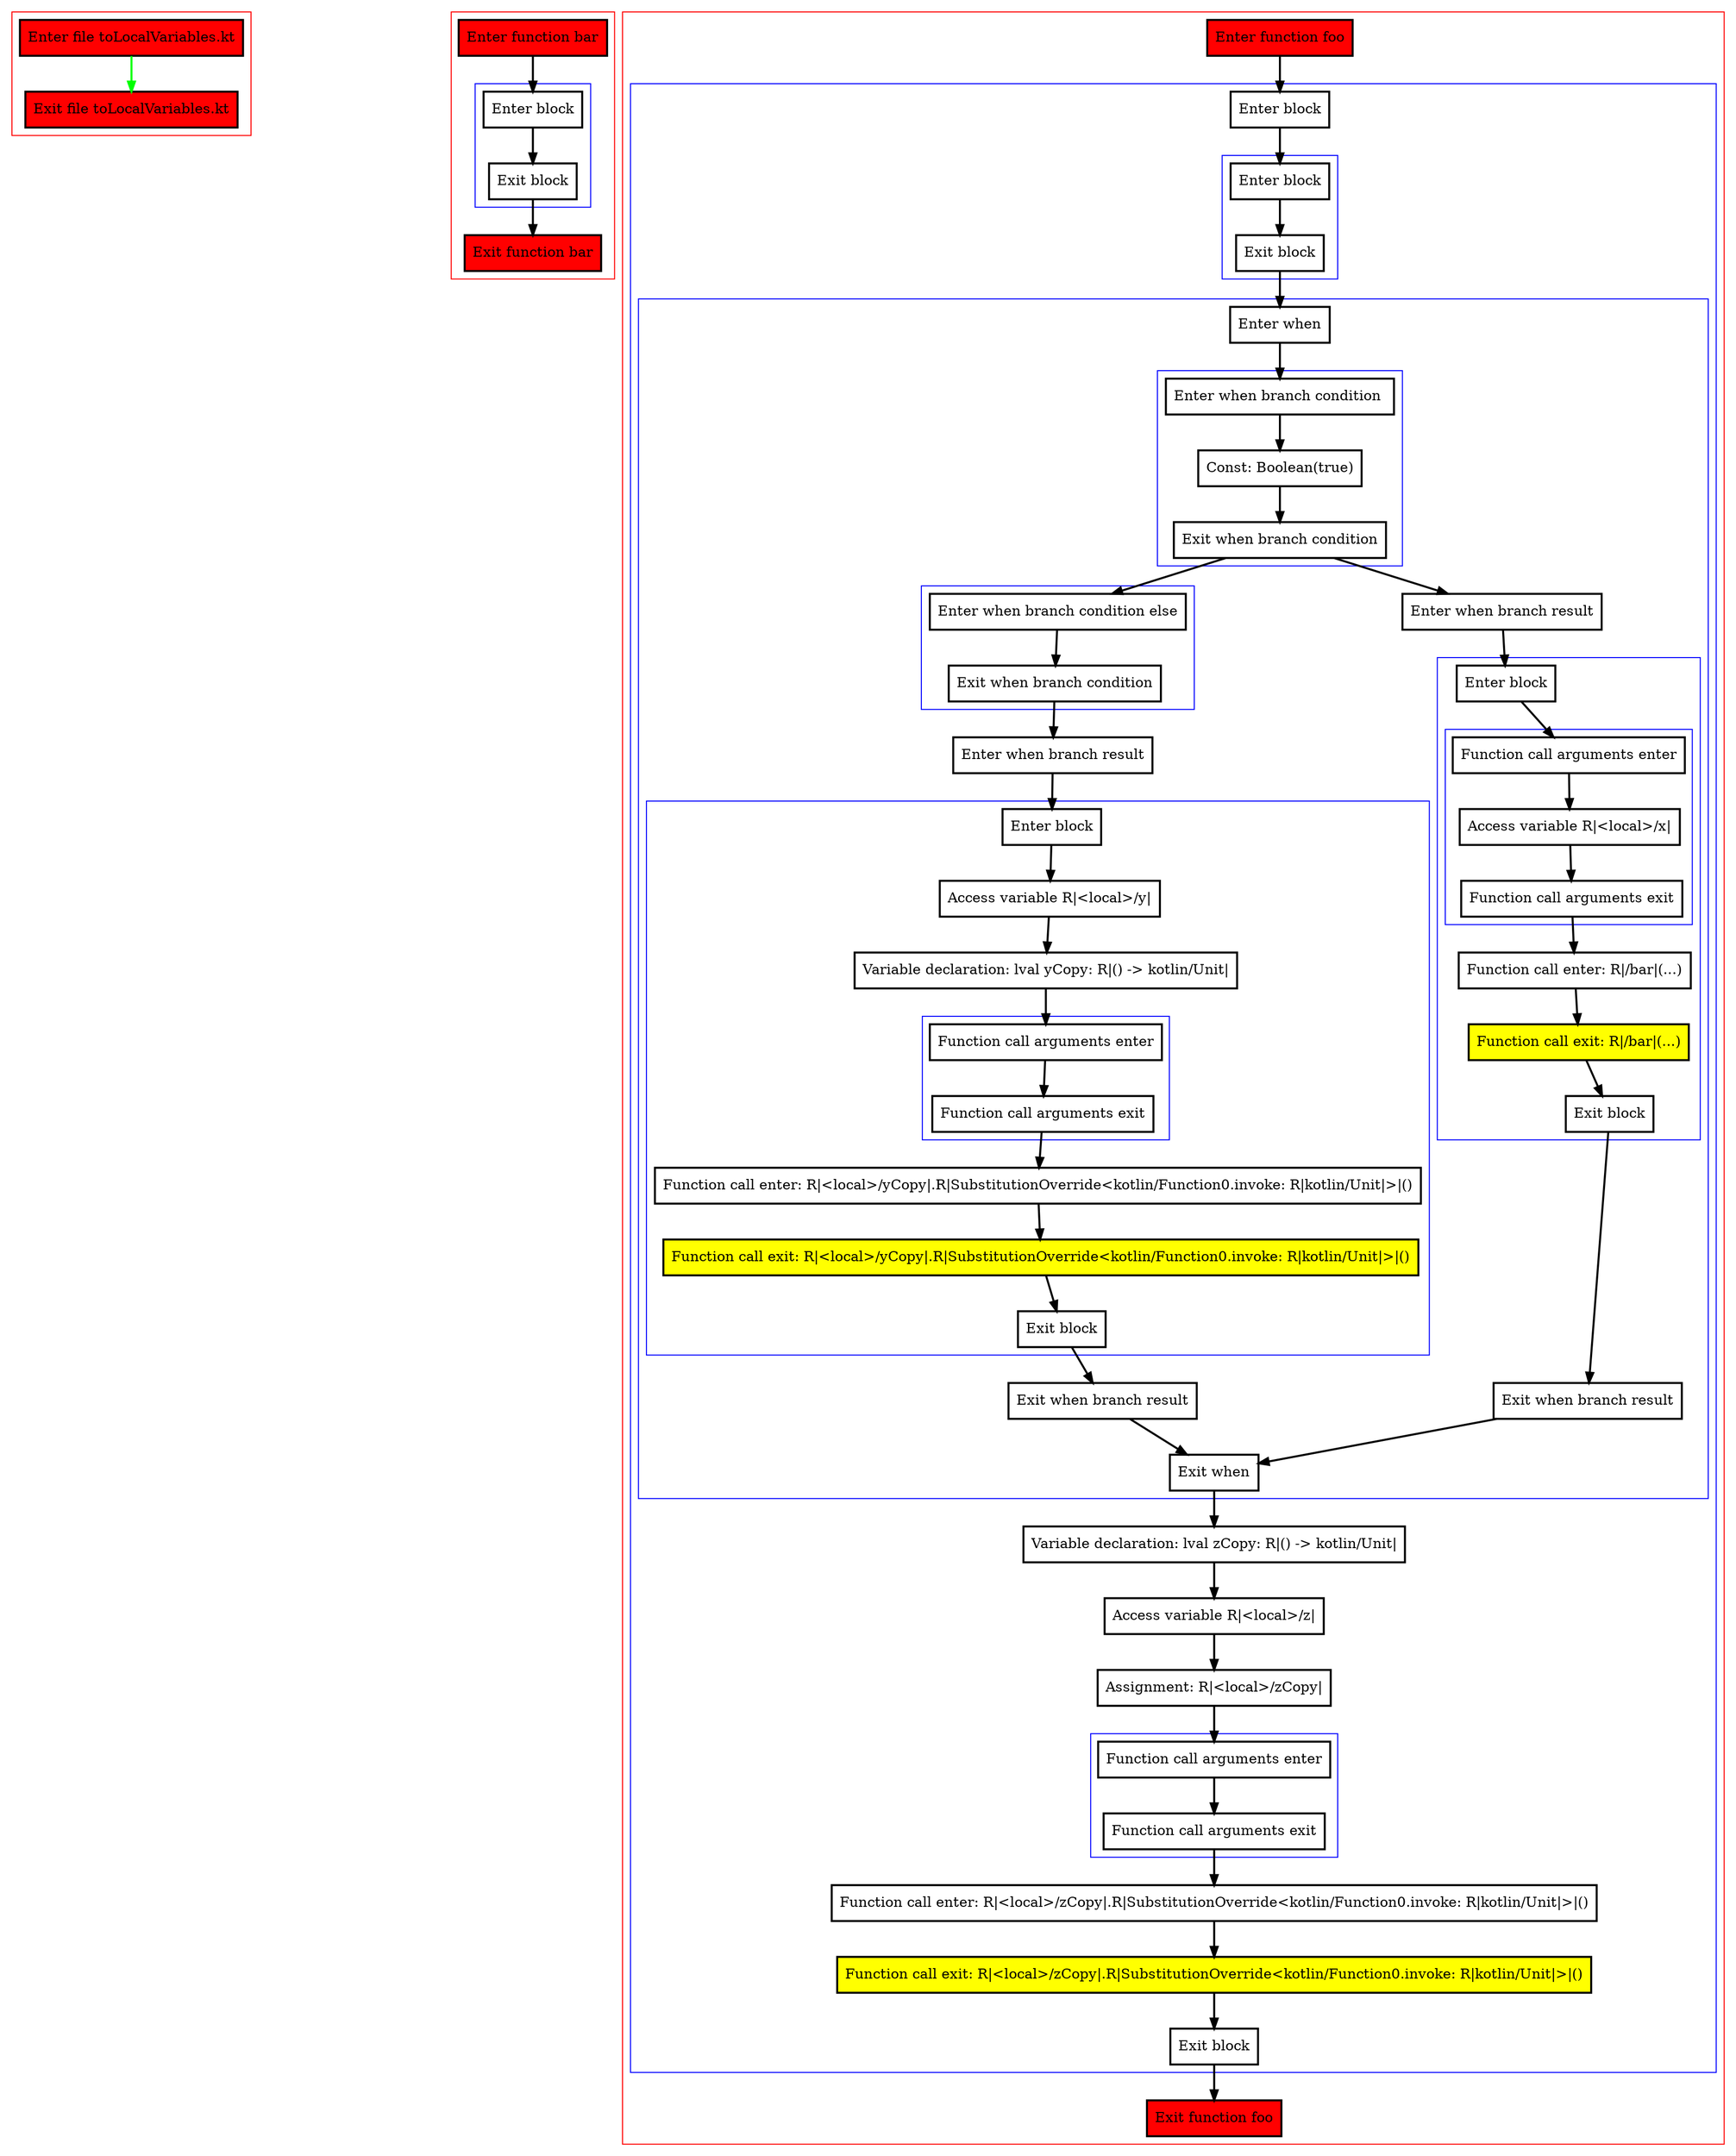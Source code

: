 digraph toLocalVariables_kt {
    graph [nodesep=3]
    node [shape=box penwidth=2]
    edge [penwidth=2]

    subgraph cluster_0 {
        color=red
        0 [label="Enter file toLocalVariables.kt" style="filled" fillcolor=red];
        1 [label="Exit file toLocalVariables.kt" style="filled" fillcolor=red];
    }
    0 -> {1} [color=green];

    subgraph cluster_1 {
        color=red
        2 [label="Enter function bar" style="filled" fillcolor=red];
        subgraph cluster_2 {
            color=blue
            3 [label="Enter block"];
            4 [label="Exit block"];
        }
        5 [label="Exit function bar" style="filled" fillcolor=red];
    }
    2 -> {3};
    3 -> {4};
    4 -> {5};

    subgraph cluster_3 {
        color=red
        6 [label="Enter function foo" style="filled" fillcolor=red];
        subgraph cluster_4 {
            color=blue
            7 [label="Enter block"];
            subgraph cluster_5 {
                color=blue
                8 [label="Enter block"];
                9 [label="Exit block"];
            }
            subgraph cluster_6 {
                color=blue
                10 [label="Enter when"];
                subgraph cluster_7 {
                    color=blue
                    11 [label="Enter when branch condition "];
                    12 [label="Const: Boolean(true)"];
                    13 [label="Exit when branch condition"];
                }
                subgraph cluster_8 {
                    color=blue
                    14 [label="Enter when branch condition else"];
                    15 [label="Exit when branch condition"];
                }
                16 [label="Enter when branch result"];
                subgraph cluster_9 {
                    color=blue
                    17 [label="Enter block"];
                    18 [label="Access variable R|<local>/y|"];
                    19 [label="Variable declaration: lval yCopy: R|() -> kotlin/Unit|"];
                    subgraph cluster_10 {
                        color=blue
                        20 [label="Function call arguments enter"];
                        21 [label="Function call arguments exit"];
                    }
                    22 [label="Function call enter: R|<local>/yCopy|.R|SubstitutionOverride<kotlin/Function0.invoke: R|kotlin/Unit|>|()"];
                    23 [label="Function call exit: R|<local>/yCopy|.R|SubstitutionOverride<kotlin/Function0.invoke: R|kotlin/Unit|>|()" style="filled" fillcolor=yellow];
                    24 [label="Exit block"];
                }
                25 [label="Exit when branch result"];
                26 [label="Enter when branch result"];
                subgraph cluster_11 {
                    color=blue
                    27 [label="Enter block"];
                    subgraph cluster_12 {
                        color=blue
                        28 [label="Function call arguments enter"];
                        29 [label="Access variable R|<local>/x|"];
                        30 [label="Function call arguments exit"];
                    }
                    31 [label="Function call enter: R|/bar|(...)"];
                    32 [label="Function call exit: R|/bar|(...)" style="filled" fillcolor=yellow];
                    33 [label="Exit block"];
                }
                34 [label="Exit when branch result"];
                35 [label="Exit when"];
            }
            36 [label="Variable declaration: lval zCopy: R|() -> kotlin/Unit|"];
            37 [label="Access variable R|<local>/z|"];
            38 [label="Assignment: R|<local>/zCopy|"];
            subgraph cluster_13 {
                color=blue
                39 [label="Function call arguments enter"];
                40 [label="Function call arguments exit"];
            }
            41 [label="Function call enter: R|<local>/zCopy|.R|SubstitutionOverride<kotlin/Function0.invoke: R|kotlin/Unit|>|()"];
            42 [label="Function call exit: R|<local>/zCopy|.R|SubstitutionOverride<kotlin/Function0.invoke: R|kotlin/Unit|>|()" style="filled" fillcolor=yellow];
            43 [label="Exit block"];
        }
        44 [label="Exit function foo" style="filled" fillcolor=red];
    }
    6 -> {7};
    7 -> {8};
    8 -> {9};
    9 -> {10};
    10 -> {11};
    11 -> {12};
    12 -> {13};
    13 -> {14 26};
    14 -> {15};
    15 -> {16};
    16 -> {17};
    17 -> {18};
    18 -> {19};
    19 -> {20};
    20 -> {21};
    21 -> {22};
    22 -> {23};
    23 -> {24};
    24 -> {25};
    25 -> {35};
    26 -> {27};
    27 -> {28};
    28 -> {29};
    29 -> {30};
    30 -> {31};
    31 -> {32};
    32 -> {33};
    33 -> {34};
    34 -> {35};
    35 -> {36};
    36 -> {37};
    37 -> {38};
    38 -> {39};
    39 -> {40};
    40 -> {41};
    41 -> {42};
    42 -> {43};
    43 -> {44};

}
